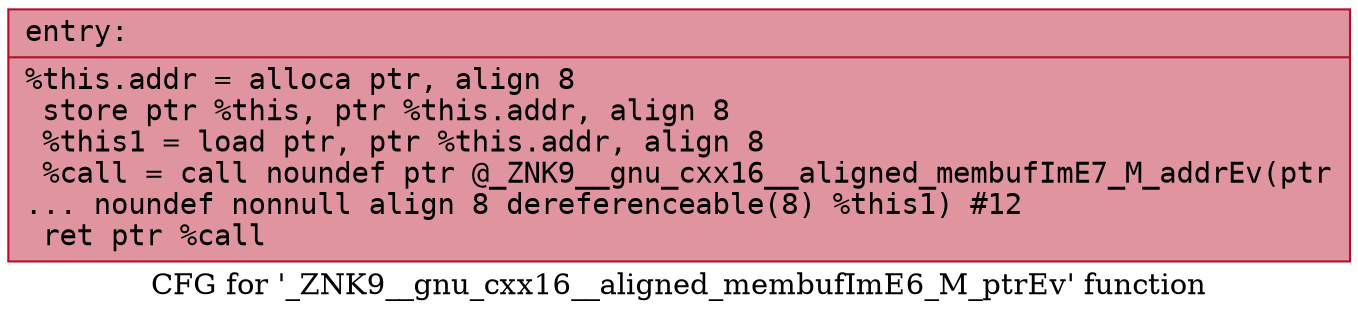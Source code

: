 digraph "CFG for '_ZNK9__gnu_cxx16__aligned_membufImE6_M_ptrEv' function" {
	label="CFG for '_ZNK9__gnu_cxx16__aligned_membufImE6_M_ptrEv' function";

	Node0x563465751500 [shape=record,color="#b70d28ff", style=filled, fillcolor="#b70d2870" fontname="Courier",label="{entry:\l|  %this.addr = alloca ptr, align 8\l  store ptr %this, ptr %this.addr, align 8\l  %this1 = load ptr, ptr %this.addr, align 8\l  %call = call noundef ptr @_ZNK9__gnu_cxx16__aligned_membufImE7_M_addrEv(ptr\l... noundef nonnull align 8 dereferenceable(8) %this1) #12\l  ret ptr %call\l}"];
}
